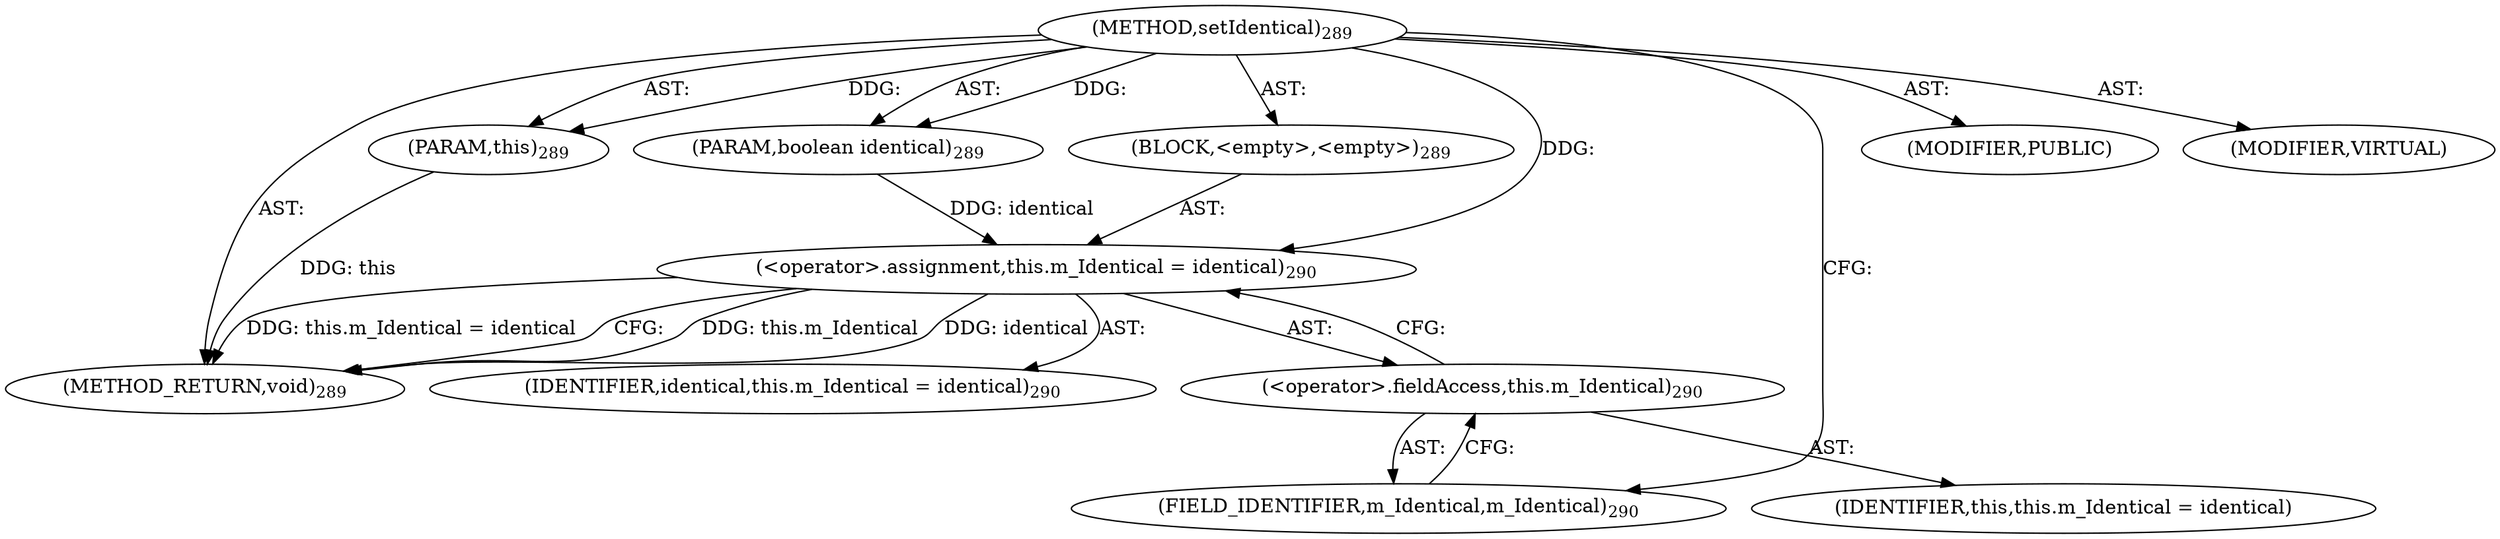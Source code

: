 digraph "setIdentical" {  
"111669149708" [label = <(METHOD,setIdentical)<SUB>289</SUB>> ]
"115964117012" [label = <(PARAM,this)<SUB>289</SUB>> ]
"115964117013" [label = <(PARAM,boolean identical)<SUB>289</SUB>> ]
"25769803799" [label = <(BLOCK,&lt;empty&gt;,&lt;empty&gt;)<SUB>289</SUB>> ]
"30064771142" [label = <(&lt;operator&gt;.assignment,this.m_Identical = identical)<SUB>290</SUB>> ]
"30064771143" [label = <(&lt;operator&gt;.fieldAccess,this.m_Identical)<SUB>290</SUB>> ]
"68719476798" [label = <(IDENTIFIER,this,this.m_Identical = identical)> ]
"55834574863" [label = <(FIELD_IDENTIFIER,m_Identical,m_Identical)<SUB>290</SUB>> ]
"68719476799" [label = <(IDENTIFIER,identical,this.m_Identical = identical)<SUB>290</SUB>> ]
"133143986206" [label = <(MODIFIER,PUBLIC)> ]
"133143986207" [label = <(MODIFIER,VIRTUAL)> ]
"128849018892" [label = <(METHOD_RETURN,void)<SUB>289</SUB>> ]
  "111669149708" -> "115964117012"  [ label = "AST: "] 
  "111669149708" -> "115964117013"  [ label = "AST: "] 
  "111669149708" -> "25769803799"  [ label = "AST: "] 
  "111669149708" -> "133143986206"  [ label = "AST: "] 
  "111669149708" -> "133143986207"  [ label = "AST: "] 
  "111669149708" -> "128849018892"  [ label = "AST: "] 
  "25769803799" -> "30064771142"  [ label = "AST: "] 
  "30064771142" -> "30064771143"  [ label = "AST: "] 
  "30064771142" -> "68719476799"  [ label = "AST: "] 
  "30064771143" -> "68719476798"  [ label = "AST: "] 
  "30064771143" -> "55834574863"  [ label = "AST: "] 
  "30064771142" -> "128849018892"  [ label = "CFG: "] 
  "30064771143" -> "30064771142"  [ label = "CFG: "] 
  "55834574863" -> "30064771143"  [ label = "CFG: "] 
  "111669149708" -> "55834574863"  [ label = "CFG: "] 
  "115964117012" -> "128849018892"  [ label = "DDG: this"] 
  "30064771142" -> "128849018892"  [ label = "DDG: this.m_Identical"] 
  "30064771142" -> "128849018892"  [ label = "DDG: identical"] 
  "30064771142" -> "128849018892"  [ label = "DDG: this.m_Identical = identical"] 
  "111669149708" -> "115964117012"  [ label = "DDG: "] 
  "111669149708" -> "115964117013"  [ label = "DDG: "] 
  "115964117013" -> "30064771142"  [ label = "DDG: identical"] 
  "111669149708" -> "30064771142"  [ label = "DDG: "] 
}
